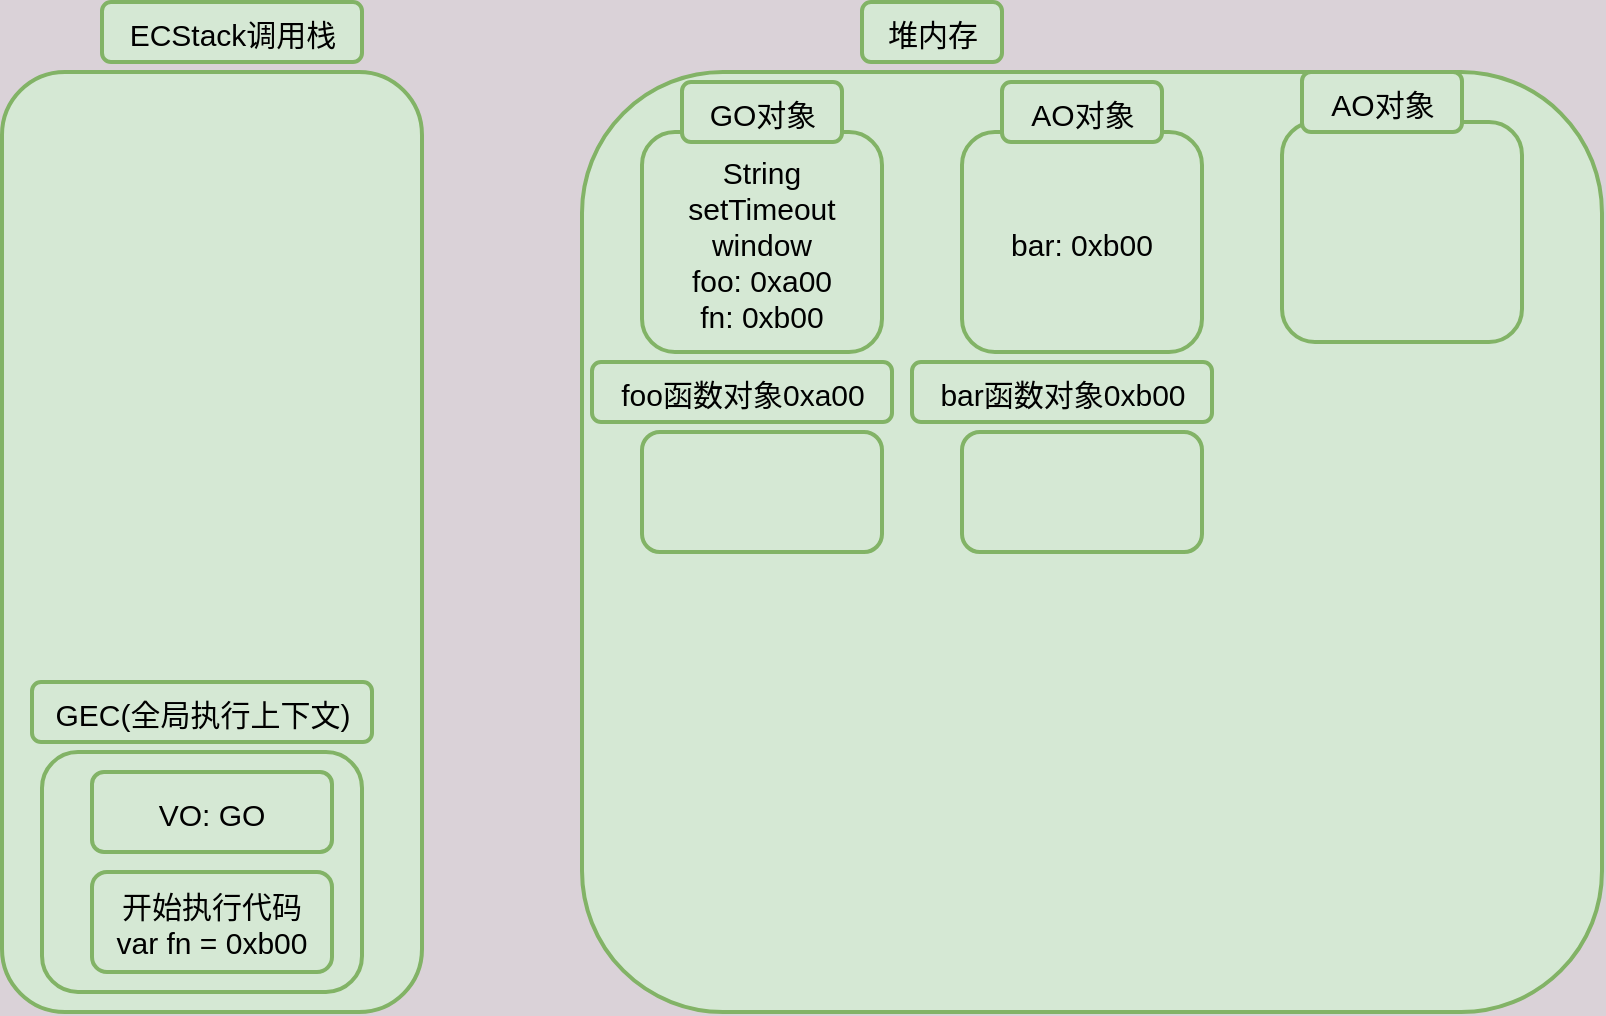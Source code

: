 <mxfile>
    <diagram id="Muk35M1s3Lf1WXlXDoJJ" name="Page-1">
        <mxGraphModel dx="1281" dy="814" grid="1" gridSize="10" guides="1" tooltips="1" connect="1" arrows="1" fold="1" page="1" pageScale="1" pageWidth="1654" pageHeight="2336" background="#DAD2D8" math="0" shadow="0">
            <root>
                <mxCell id="0"/>
                <mxCell id="1" parent="0"/>
                <mxCell id="2" value="" style="rounded=1;whiteSpace=wrap;html=1;fillColor=#d5e8d4;strokeColor=#82b366;fontSize=15;fontStyle=0;labelBackgroundColor=none;verticalAlign=middle;align=center;gradientColor=none;strokeWidth=2;spacing=2;spacingTop=2;" parent="1" vertex="1">
                    <mxGeometry x="230" y="100" width="210" height="470" as="geometry"/>
                </mxCell>
                <mxCell id="3" value="ECStack调用栈" style="text;html=1;align=center;verticalAlign=middle;resizable=0;points=[];autosize=1;strokeColor=#82b366;rounded=1;fontSize=15;fontStyle=0;labelBackgroundColor=none;fillColor=#d5e8d4;gradientColor=none;strokeWidth=2;spacing=2;spacingTop=2;" parent="1" vertex="1">
                    <mxGeometry x="280" y="65" width="130" height="30" as="geometry"/>
                </mxCell>
                <mxCell id="4" value="" style="rounded=1;whiteSpace=wrap;html=1;fillColor=#d5e8d4;strokeColor=#82b366;fontSize=15;fontStyle=0;labelBackgroundColor=none;verticalAlign=middle;align=center;gradientColor=none;strokeWidth=2;spacing=2;spacingTop=2;" parent="1" vertex="1">
                    <mxGeometry x="520" y="100" width="510" height="470" as="geometry"/>
                </mxCell>
                <mxCell id="5" value="堆内存" style="text;html=1;align=center;verticalAlign=middle;resizable=0;points=[];autosize=1;strokeColor=#82b366;rounded=1;fontSize=15;fontStyle=0;labelBackgroundColor=none;fillColor=#d5e8d4;gradientColor=none;strokeWidth=2;spacing=2;spacingTop=2;" parent="1" vertex="1">
                    <mxGeometry x="660" y="65" width="70" height="30" as="geometry"/>
                </mxCell>
                <mxCell id="6" value="String&lt;br style=&quot;font-size: 15px;&quot;&gt;setTimeout&lt;br style=&quot;font-size: 15px;&quot;&gt;window&lt;br style=&quot;font-size: 15px;&quot;&gt;foo: 0xa00&lt;br style=&quot;font-size: 15px;&quot;&gt;fn: 0xb00" style="rounded=1;whiteSpace=wrap;html=1;align=center;fillColor=#d5e8d4;strokeColor=#82b366;fontSize=15;fontStyle=0;labelBackgroundColor=none;verticalAlign=middle;gradientColor=none;strokeWidth=2;spacing=2;spacingTop=2;" parent="1" vertex="1">
                    <mxGeometry x="550" y="130" width="120" height="110" as="geometry"/>
                </mxCell>
                <mxCell id="7" value="GO对象" style="text;html=1;align=center;verticalAlign=middle;resizable=0;points=[];autosize=1;strokeColor=#82b366;rounded=1;fontSize=15;fontStyle=0;labelBackgroundColor=none;fillColor=#d5e8d4;gradientColor=none;strokeWidth=2;spacing=2;spacingTop=2;" parent="1" vertex="1">
                    <mxGeometry x="570" y="105" width="80" height="30" as="geometry"/>
                </mxCell>
                <mxCell id="8" value="" style="rounded=1;whiteSpace=wrap;html=1;align=center;fillColor=#d5e8d4;strokeColor=#82b366;fontSize=15;fontStyle=0;labelBackgroundColor=none;verticalAlign=middle;gradientColor=none;strokeWidth=2;spacing=2;spacingTop=2;" parent="1" vertex="1">
                    <mxGeometry x="250" y="440" width="160" height="120" as="geometry"/>
                </mxCell>
                <mxCell id="9" value="GEC(全局执行上下文)" style="text;html=1;align=center;verticalAlign=middle;resizable=0;points=[];autosize=1;strokeColor=#82b366;rounded=1;fontSize=15;fontStyle=0;labelBackgroundColor=none;fillColor=#d5e8d4;gradientColor=none;strokeWidth=2;spacing=2;spacingTop=2;" parent="1" vertex="1">
                    <mxGeometry x="245" y="405" width="170" height="30" as="geometry"/>
                </mxCell>
                <mxCell id="10" value="" style="rounded=1;whiteSpace=wrap;html=1;align=center;fillColor=#d5e8d4;strokeColor=#82b366;fontSize=15;fontStyle=0;labelBackgroundColor=none;verticalAlign=middle;gradientColor=none;strokeWidth=2;spacing=2;spacingTop=2;" parent="1" vertex="1">
                    <mxGeometry x="710" y="280" width="120" height="60" as="geometry"/>
                </mxCell>
                <mxCell id="11" value="bar函数对象0xb00" style="text;html=1;align=center;verticalAlign=middle;resizable=0;points=[];autosize=1;strokeColor=#82b366;rounded=1;fontSize=15;fontStyle=0;labelBackgroundColor=none;fillColor=#d5e8d4;gradientColor=none;strokeWidth=2;spacing=2;spacingTop=2;" parent="1" vertex="1">
                    <mxGeometry x="685" y="245" width="150" height="30" as="geometry"/>
                </mxCell>
                <mxCell id="12" value="VO: GO" style="rounded=1;whiteSpace=wrap;html=1;align=center;fillColor=#d5e8d4;strokeColor=#82b366;fontSize=15;fontStyle=0;labelBackgroundColor=none;verticalAlign=middle;gradientColor=none;strokeWidth=2;spacing=2;spacingTop=2;" parent="1" vertex="1">
                    <mxGeometry x="275" y="450" width="120" height="40" as="geometry"/>
                </mxCell>
                <mxCell id="13" value="开始执行代码&lt;br style=&quot;font-size: 15px;&quot;&gt;var fn = 0xb00" style="rounded=1;whiteSpace=wrap;html=1;align=center;fillColor=#d5e8d4;strokeColor=#82b366;fontSize=15;fontStyle=0;labelBackgroundColor=none;verticalAlign=middle;gradientColor=none;strokeWidth=2;spacing=2;spacingTop=2;" parent="1" vertex="1">
                    <mxGeometry x="275" y="500" width="120" height="50" as="geometry"/>
                </mxCell>
                <mxCell id="17" value="bar: 0xb00" style="rounded=1;whiteSpace=wrap;html=1;align=center;fillColor=#d5e8d4;strokeColor=#82b366;fontSize=15;fontStyle=0;labelBackgroundColor=none;verticalAlign=middle;gradientColor=none;strokeWidth=2;spacing=2;spacingTop=2;" parent="1" vertex="1">
                    <mxGeometry x="710" y="130" width="120" height="110" as="geometry"/>
                </mxCell>
                <mxCell id="18" value="AO对象" style="text;html=1;align=center;verticalAlign=middle;resizable=0;points=[];autosize=1;strokeColor=#82b366;rounded=1;fontSize=15;fontStyle=0;labelBackgroundColor=none;fillColor=#d5e8d4;gradientColor=none;strokeWidth=2;spacing=2;spacingTop=2;" parent="1" vertex="1">
                    <mxGeometry x="730" y="105" width="80" height="30" as="geometry"/>
                </mxCell>
                <mxCell id="19" value="" style="rounded=1;whiteSpace=wrap;html=1;align=center;fillColor=#d5e8d4;strokeColor=#82b366;fontSize=15;fontStyle=0;labelBackgroundColor=none;verticalAlign=middle;gradientColor=none;strokeWidth=2;spacing=2;spacingTop=2;" parent="1" vertex="1">
                    <mxGeometry x="550" y="280" width="120" height="60" as="geometry"/>
                </mxCell>
                <mxCell id="20" value="foo函数对象0xa00" style="text;html=1;align=center;verticalAlign=middle;resizable=0;points=[];autosize=1;strokeColor=#82b366;rounded=1;fontSize=15;fontStyle=0;labelBackgroundColor=none;fillColor=#d5e8d4;gradientColor=none;strokeWidth=2;spacing=2;spacingTop=2;" parent="1" vertex="1">
                    <mxGeometry x="525" y="245" width="150" height="30" as="geometry"/>
                </mxCell>
                <mxCell id="28" value="" style="rounded=1;whiteSpace=wrap;html=1;align=center;fillColor=#d5e8d4;strokeColor=#82b366;fontSize=15;fontStyle=0;labelBackgroundColor=none;verticalAlign=middle;gradientColor=none;strokeWidth=2;spacing=2;spacingTop=2;" parent="1" vertex="1">
                    <mxGeometry x="870" y="125" width="120" height="110" as="geometry"/>
                </mxCell>
                <mxCell id="29" value="AO对象" style="text;html=1;align=center;verticalAlign=middle;resizable=0;points=[];autosize=1;strokeColor=#82b366;rounded=1;fontSize=15;fontStyle=0;labelBackgroundColor=none;fillColor=#d5e8d4;gradientColor=none;strokeWidth=2;spacing=2;spacingTop=2;" parent="1" vertex="1">
                    <mxGeometry x="880" y="100" width="80" height="30" as="geometry"/>
                </mxCell>
            </root>
        </mxGraphModel>
    </diagram>
</mxfile>